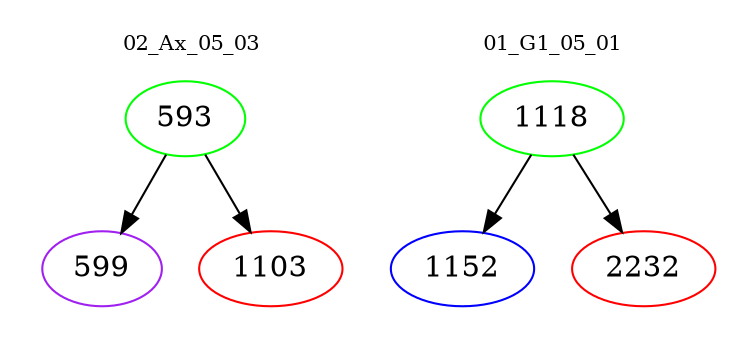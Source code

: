 digraph{
subgraph cluster_0 {
color = white
label = "02_Ax_05_03";
fontsize=10;
T0_593 [label="593", color="green"]
T0_593 -> T0_599 [color="black"]
T0_599 [label="599", color="purple"]
T0_593 -> T0_1103 [color="black"]
T0_1103 [label="1103", color="red"]
}
subgraph cluster_1 {
color = white
label = "01_G1_05_01";
fontsize=10;
T1_1118 [label="1118", color="green"]
T1_1118 -> T1_1152 [color="black"]
T1_1152 [label="1152", color="blue"]
T1_1118 -> T1_2232 [color="black"]
T1_2232 [label="2232", color="red"]
}
}
